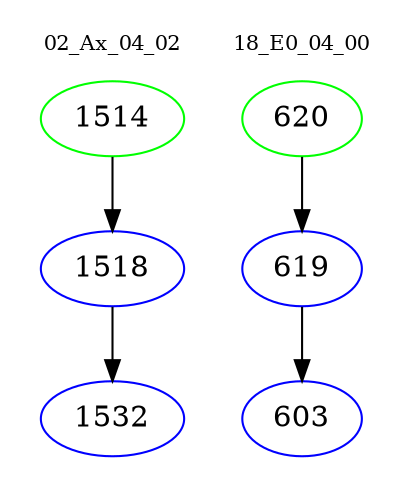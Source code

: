 digraph{
subgraph cluster_0 {
color = white
label = "02_Ax_04_02";
fontsize=10;
T0_1514 [label="1514", color="green"]
T0_1514 -> T0_1518 [color="black"]
T0_1518 [label="1518", color="blue"]
T0_1518 -> T0_1532 [color="black"]
T0_1532 [label="1532", color="blue"]
}
subgraph cluster_1 {
color = white
label = "18_E0_04_00";
fontsize=10;
T1_620 [label="620", color="green"]
T1_620 -> T1_619 [color="black"]
T1_619 [label="619", color="blue"]
T1_619 -> T1_603 [color="black"]
T1_603 [label="603", color="blue"]
}
}
